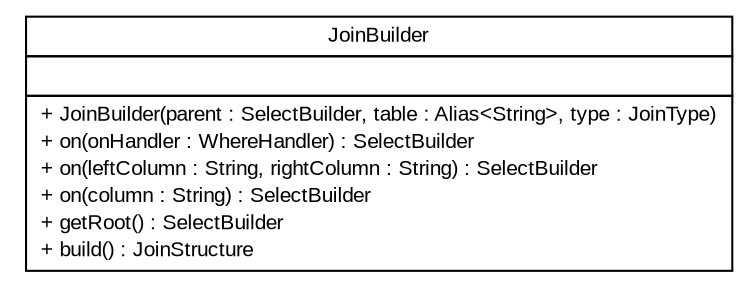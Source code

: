 #!/usr/local/bin/dot
#
# Class diagram 
# Generated by UMLGraph version R5_6 (http://www.umlgraph.org/)
#

digraph G {
	edge [fontname="arial",fontsize=10,labelfontname="arial",labelfontsize=10];
	node [fontname="arial",fontsize=10,shape=plaintext];
	nodesep=0.25;
	ranksep=0.5;
	// br.gov.to.sefaz.persistence.query.builder.sql.select.join.JoinBuilder
	c37999 [label=<<table title="br.gov.to.sefaz.persistence.query.builder.sql.select.join.JoinBuilder" border="0" cellborder="1" cellspacing="0" cellpadding="2" port="p" href="./JoinBuilder.html">
		<tr><td><table border="0" cellspacing="0" cellpadding="1">
<tr><td align="center" balign="center"> JoinBuilder </td></tr>
		</table></td></tr>
		<tr><td><table border="0" cellspacing="0" cellpadding="1">
<tr><td align="left" balign="left">  </td></tr>
		</table></td></tr>
		<tr><td><table border="0" cellspacing="0" cellpadding="1">
<tr><td align="left" balign="left"> + JoinBuilder(parent : SelectBuilder, table : Alias&lt;String&gt;, type : JoinType) </td></tr>
<tr><td align="left" balign="left"> + on(onHandler : WhereHandler) : SelectBuilder </td></tr>
<tr><td align="left" balign="left"> + on(leftColumn : String, rightColumn : String) : SelectBuilder </td></tr>
<tr><td align="left" balign="left"> + on(column : String) : SelectBuilder </td></tr>
<tr><td align="left" balign="left"> + getRoot() : SelectBuilder </td></tr>
<tr><td align="left" balign="left"> + build() : JoinStructure </td></tr>
		</table></td></tr>
		</table>>, URL="./JoinBuilder.html", fontname="arial", fontcolor="black", fontsize=10.0];
}

